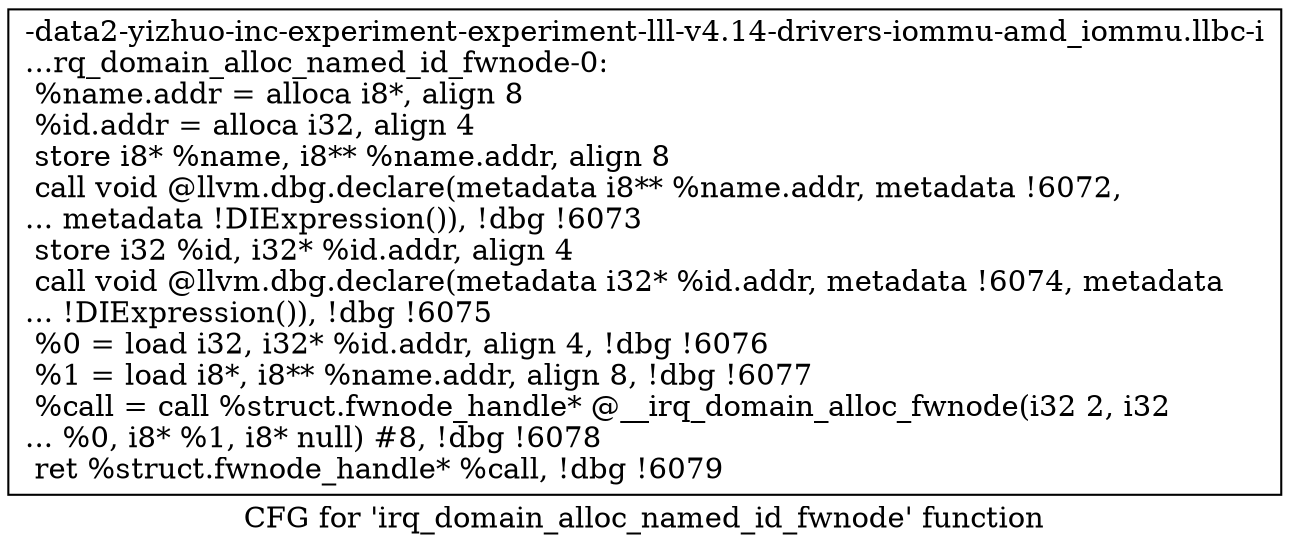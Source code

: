 digraph "CFG for 'irq_domain_alloc_named_id_fwnode' function" {
	label="CFG for 'irq_domain_alloc_named_id_fwnode' function";

	Node0x561b9471b250 [shape=record,label="{-data2-yizhuo-inc-experiment-experiment-lll-v4.14-drivers-iommu-amd_iommu.llbc-i\l...rq_domain_alloc_named_id_fwnode-0:\l  %name.addr = alloca i8*, align 8\l  %id.addr = alloca i32, align 4\l  store i8* %name, i8** %name.addr, align 8\l  call void @llvm.dbg.declare(metadata i8** %name.addr, metadata !6072,\l... metadata !DIExpression()), !dbg !6073\l  store i32 %id, i32* %id.addr, align 4\l  call void @llvm.dbg.declare(metadata i32* %id.addr, metadata !6074, metadata\l... !DIExpression()), !dbg !6075\l  %0 = load i32, i32* %id.addr, align 4, !dbg !6076\l  %1 = load i8*, i8** %name.addr, align 8, !dbg !6077\l  %call = call %struct.fwnode_handle* @__irq_domain_alloc_fwnode(i32 2, i32\l... %0, i8* %1, i8* null) #8, !dbg !6078\l  ret %struct.fwnode_handle* %call, !dbg !6079\l}"];
}
